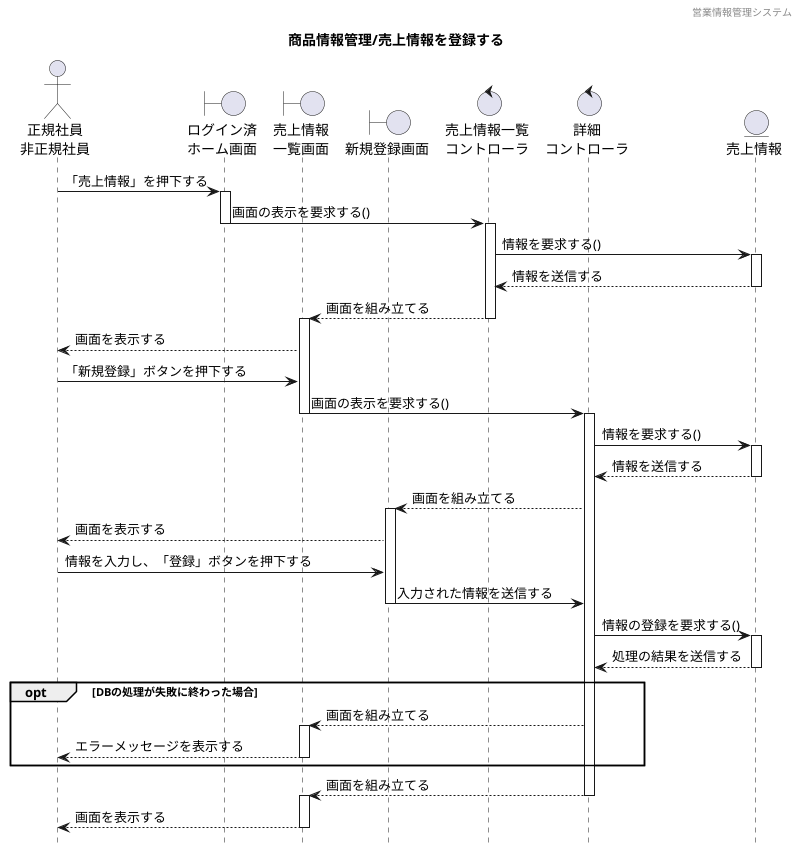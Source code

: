 @startuml ../../images/売上/売上情報管理_登録

hide footbox
header 営業情報管理システム
title 商品情報管理/売上情報を登録する

' actor "" as a
actor "正規社員\n非正規社員" as a1

' boundary "" as b
boundary "ログイン済\nホーム画面" as b1
boundary "売上情報\n一覧画面" as b2
boundary "新規登録画面" as b3

' control "" as c
control "売上情報一覧\nコントローラ" as c1
control "詳細\nコントローラ" as c2

' entity "" as e
entity "売上情報" as e1

a1 -> b1 : 「売上情報」を押下する
activate b1
b1 -> c1 : 画面の表示を要求する()
deactivate b1
activate c1
c1 -> e1 : 情報を要求する()
activate e1
e1 --> c1 : 情報を送信する
deactivate e1
c1 --> b2 : 画面を組み立てる
deactivate c1
activate b2
b2 --> a1 : 画面を表示する
a1 -> b2 : 「新規登録」ボタンを押下する
b2 -> c2 : 画面の表示を要求する()
deactivate b2
activate c2
c2 -> e1 : 情報を要求する()
activate e1
e1 --> c2 : 情報を送信する
deactivate e1
c2 --> b3 : 画面を組み立てる
activate b3
b3 --> a1 : 画面を表示する
a1 -> b3 : 情報を入力し、「登録」ボタンを押下する
b3 -> c2 : 入力された情報を送信する
deactivate b3
c2 -> e1 : 情報の登録を要求する()
activate e1
e1 --> c2 : 処理の結果を送信する
deactivate e1
opt DBの処理が失敗に終わった場合
c2 --> b2 : 画面を組み立てる
activate b2
b2 --> a1 : エラーメッセージを表示する  
deactivate b2
end
c2 --> b2 : 画面を組み立てる
deactivate c2
activate b2
b2 --> a1 : 画面を表示する  
deactivate b2

@enduml